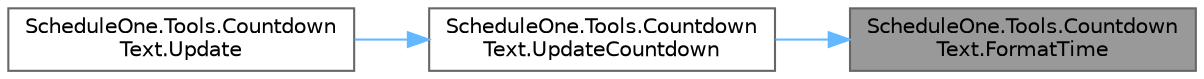 digraph "ScheduleOne.Tools.CountdownText.FormatTime"
{
 // LATEX_PDF_SIZE
  bgcolor="transparent";
  edge [fontname=Helvetica,fontsize=10,labelfontname=Helvetica,labelfontsize=10];
  node [fontname=Helvetica,fontsize=10,shape=box,height=0.2,width=0.4];
  rankdir="RL";
  Node1 [id="Node000001",label="ScheduleOne.Tools.Countdown\lText.FormatTime",height=0.2,width=0.4,color="gray40", fillcolor="grey60", style="filled", fontcolor="black",tooltip=" "];
  Node1 -> Node2 [id="edge1_Node000001_Node000002",dir="back",color="steelblue1",style="solid",tooltip=" "];
  Node2 [id="Node000002",label="ScheduleOne.Tools.Countdown\lText.UpdateCountdown",height=0.2,width=0.4,color="grey40", fillcolor="white", style="filled",URL="$class_schedule_one_1_1_tools_1_1_countdown_text.html#ab0858eaf6a06fb60e9947a8c049046e2",tooltip=" "];
  Node2 -> Node3 [id="edge2_Node000002_Node000003",dir="back",color="steelblue1",style="solid",tooltip=" "];
  Node3 [id="Node000003",label="ScheduleOne.Tools.Countdown\lText.Update",height=0.2,width=0.4,color="grey40", fillcolor="white", style="filled",URL="$class_schedule_one_1_1_tools_1_1_countdown_text.html#a749bc4a15bb39ee3084b727f26988218",tooltip=" "];
}
